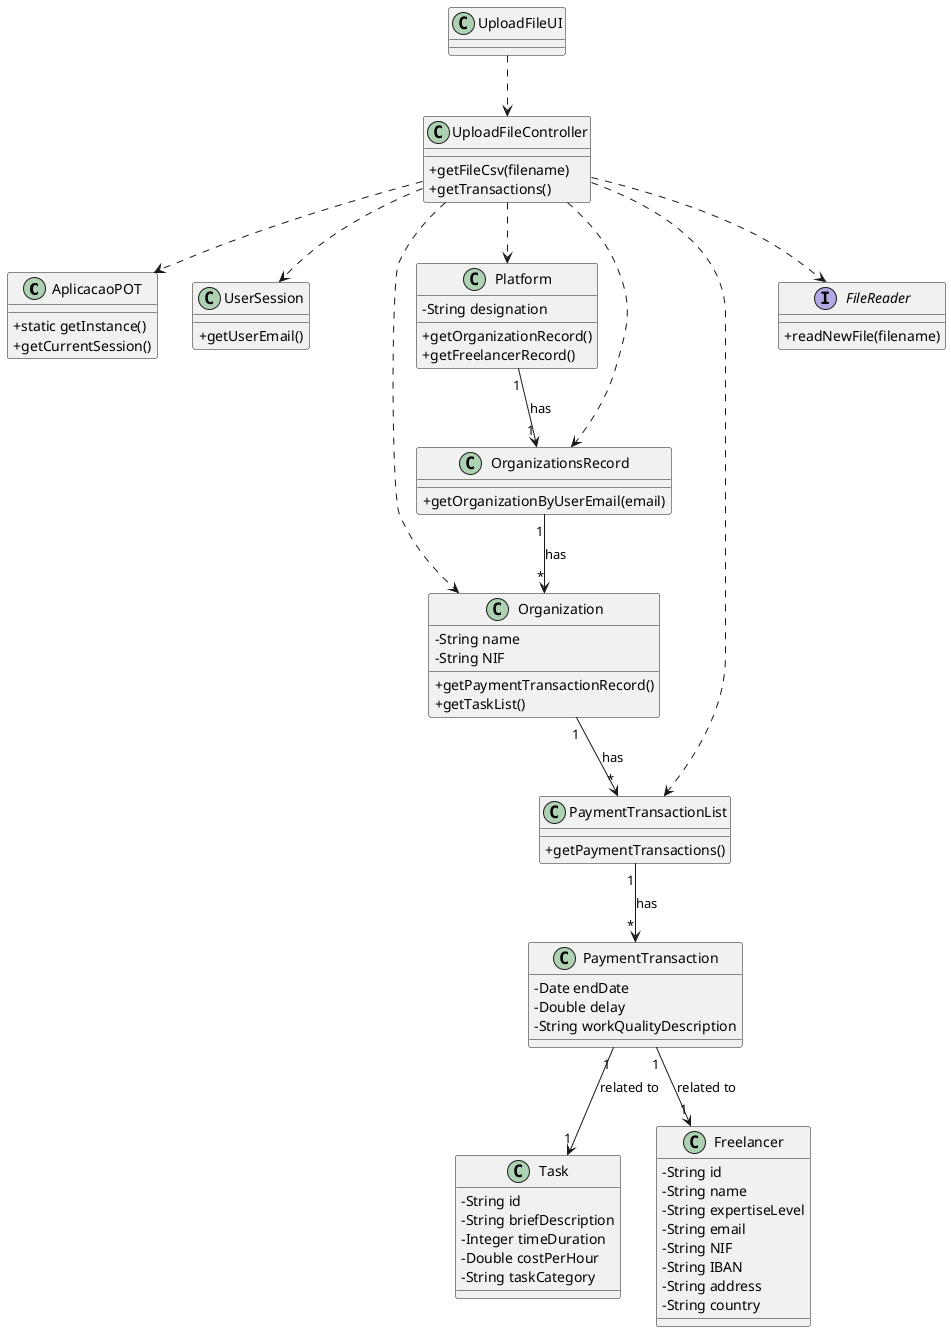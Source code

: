 @startuml
skinparam classAttributeIconSize 0

class AplicacaoPOT{
  +static getInstance()
  +getCurrentSession()
}

class UserSession{
  +getUserEmail()
}

class Task {
  -String id
  -String briefDescription
  -Integer timeDuration
  -Double costPerHour
  -String taskCategory
}

class Freelancer {
  -String id
  -String name
  -String expertiseLevel
  -String email
  -String NIF
  -String IBAN
  -String address
  -String country
}

class Organization {
  -String name
  -String NIF
  +getPaymentTransactionRecord()
  +getTaskList()
}


class Platform {
  -String designation
  +getOrganizationRecord()
  +getFreelancerRecord()
}


class OrganizationsRecord  {
  +getOrganizationByUserEmail(email)
}

class UploadFileController {
  +getFileCsv(filename)
  +getTransactions()
}

class UploadFileUI {
}

class PaymentTransaction{
 -Date endDate
 -Double delay
 -String workQualityDescription
}

class PaymentTransactionList{
    +getPaymentTransactions()
}

interface FileReader{
    +readNewFile(filename)
}


UploadFileUI ..> UploadFileController
UploadFileController ..> Platform
UploadFileController ..> Organization
UploadFileController ..> AplicacaoPOT
UploadFileController ..> UserSession
UploadFileController ..> PaymentTransactionList
UploadFileController ..> OrganizationsRecord
UploadFileController ..> FileReader
Platform "1" --> "1" OrganizationsRecord : has


OrganizationsRecord "1" --> "*" Organization : has
Organization "1" --> "*" PaymentTransactionList : has
PaymentTransactionList "1" --> "*" PaymentTransaction : has

PaymentTransaction "1" --> "1" Freelancer : related to
PaymentTransaction "1" --> "1" Task : related to

@enduml